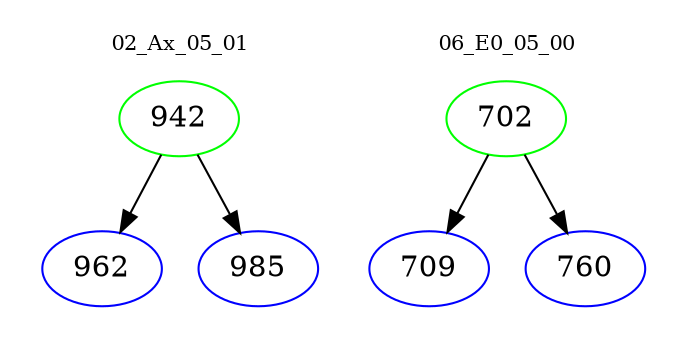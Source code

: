 digraph{
subgraph cluster_0 {
color = white
label = "02_Ax_05_01";
fontsize=10;
T0_942 [label="942", color="green"]
T0_942 -> T0_962 [color="black"]
T0_962 [label="962", color="blue"]
T0_942 -> T0_985 [color="black"]
T0_985 [label="985", color="blue"]
}
subgraph cluster_1 {
color = white
label = "06_E0_05_00";
fontsize=10;
T1_702 [label="702", color="green"]
T1_702 -> T1_709 [color="black"]
T1_709 [label="709", color="blue"]
T1_702 -> T1_760 [color="black"]
T1_760 [label="760", color="blue"]
}
}
